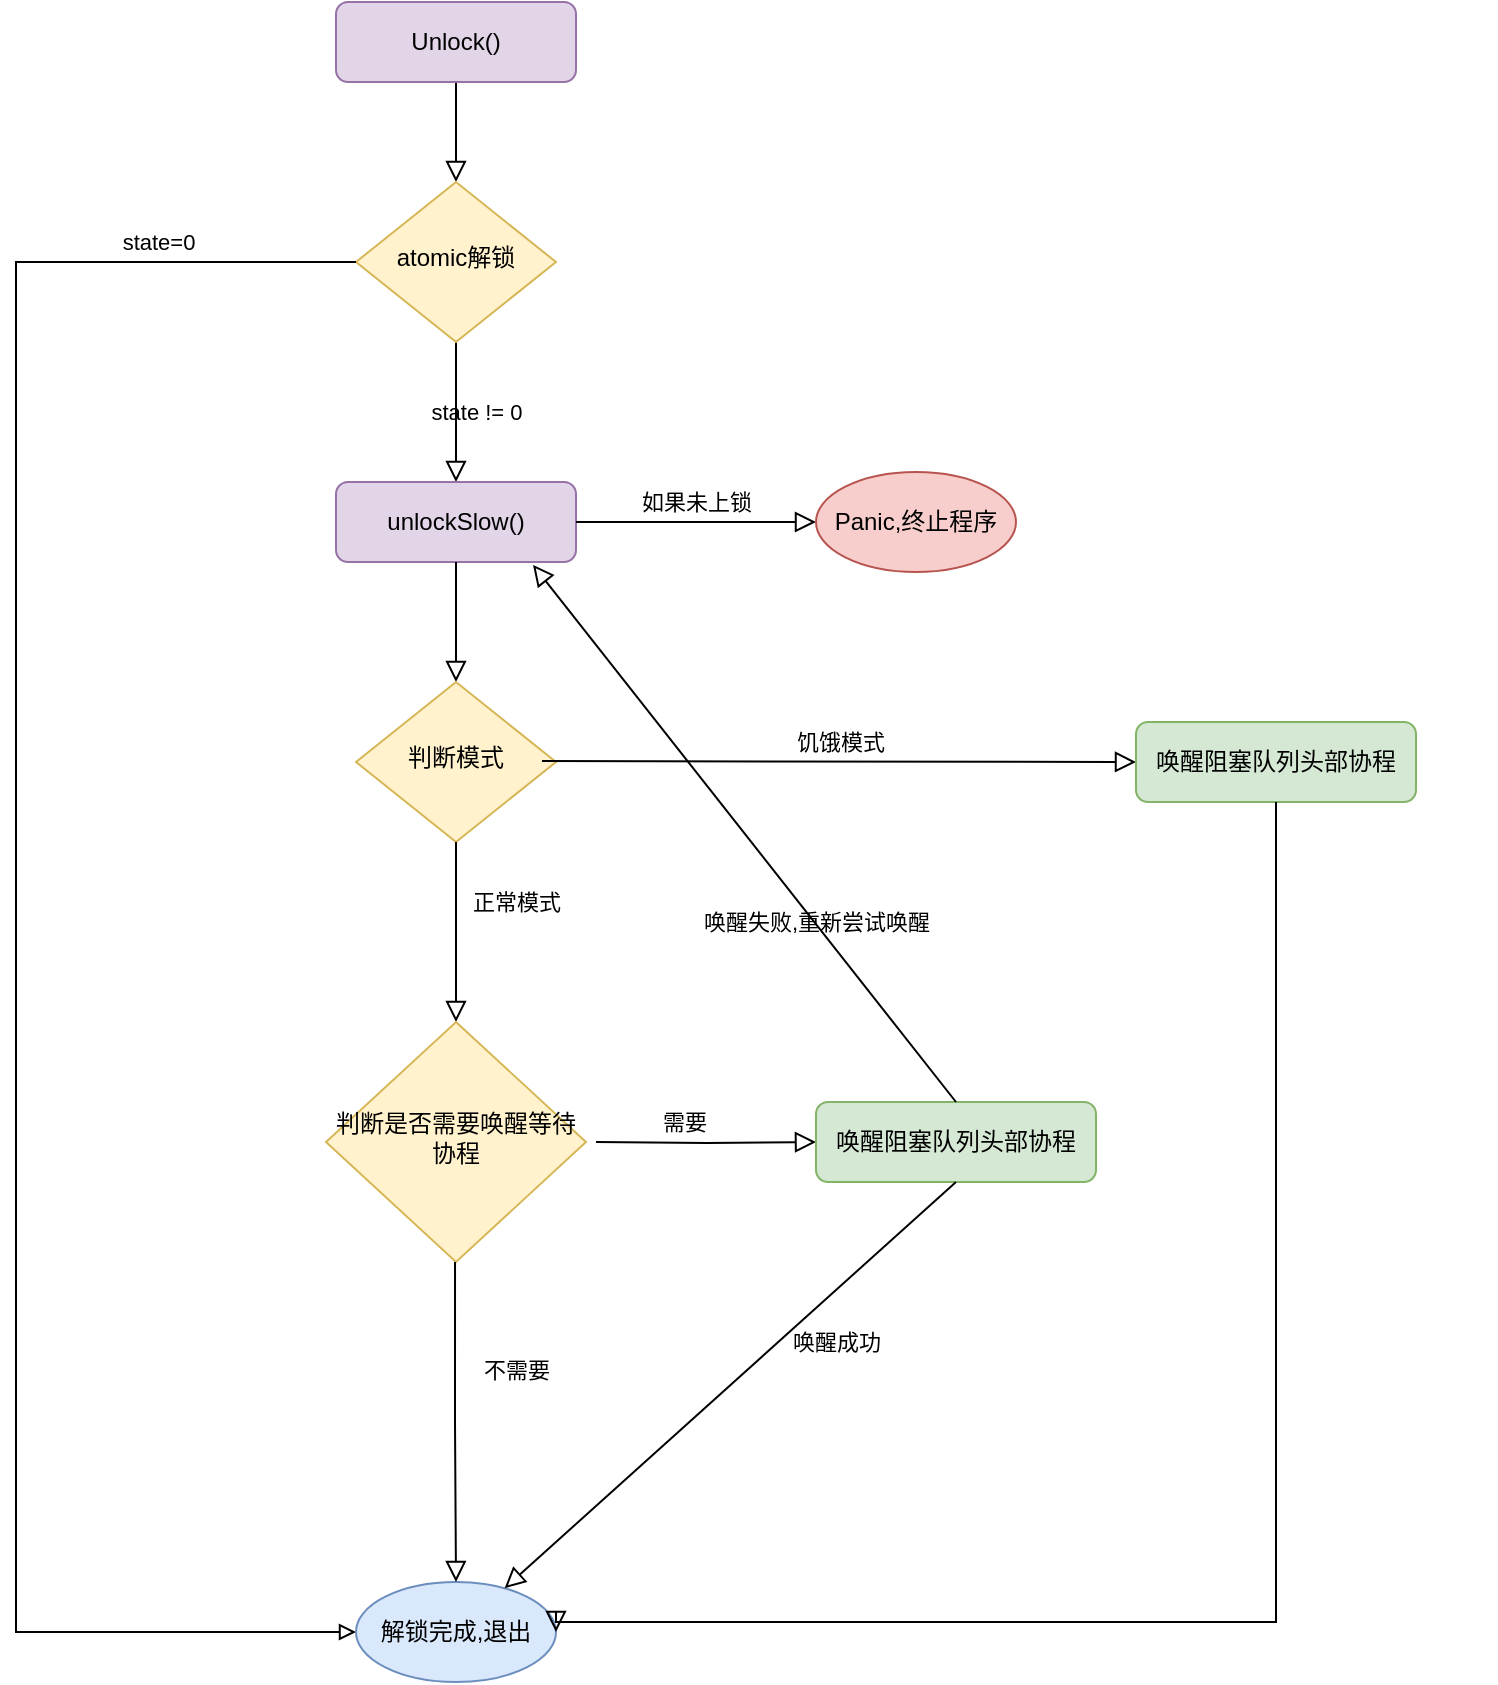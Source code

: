 <mxfile version="21.6.6" type="github">
  <diagram id="C5RBs43oDa-KdzZeNtuy" name="Page-1">
    <mxGraphModel dx="1380" dy="1050" grid="1" gridSize="10" guides="1" tooltips="1" connect="1" arrows="1" fold="1" page="1" pageScale="1" pageWidth="827" pageHeight="1169" math="0" shadow="0">
      <root>
        <mxCell id="WIyWlLk6GJQsqaUBKTNV-0" />
        <mxCell id="WIyWlLk6GJQsqaUBKTNV-1" parent="WIyWlLk6GJQsqaUBKTNV-0" />
        <mxCell id="WIyWlLk6GJQsqaUBKTNV-2" value="" style="rounded=0;html=1;jettySize=auto;orthogonalLoop=1;fontSize=11;endArrow=block;endFill=0;endSize=8;strokeWidth=1;shadow=0;labelBackgroundColor=none;edgeStyle=orthogonalEdgeStyle;" parent="WIyWlLk6GJQsqaUBKTNV-1" source="WIyWlLk6GJQsqaUBKTNV-3" target="WIyWlLk6GJQsqaUBKTNV-6" edge="1">
          <mxGeometry relative="1" as="geometry" />
        </mxCell>
        <mxCell id="WIyWlLk6GJQsqaUBKTNV-3" value="Unlock()" style="rounded=1;whiteSpace=wrap;html=1;fontSize=12;glass=0;strokeWidth=1;shadow=0;fillColor=#e1d5e7;strokeColor=#9673a6;" parent="WIyWlLk6GJQsqaUBKTNV-1" vertex="1">
          <mxGeometry x="250" y="100" width="120" height="40" as="geometry" />
        </mxCell>
        <mxCell id="WIyWlLk6GJQsqaUBKTNV-5" value="state != 0" style="edgeStyle=orthogonalEdgeStyle;rounded=0;html=1;jettySize=auto;orthogonalLoop=1;fontSize=11;endArrow=block;endFill=0;endSize=8;strokeWidth=1;shadow=0;labelBackgroundColor=none;" parent="WIyWlLk6GJQsqaUBKTNV-1" source="WIyWlLk6GJQsqaUBKTNV-6" target="WIyWlLk6GJQsqaUBKTNV-7" edge="1">
          <mxGeometry y="10" relative="1" as="geometry">
            <mxPoint as="offset" />
          </mxGeometry>
        </mxCell>
        <mxCell id="WIyWlLk6GJQsqaUBKTNV-6" value="atomic解锁" style="rhombus;whiteSpace=wrap;html=1;shadow=0;fontFamily=Helvetica;fontSize=12;align=center;strokeWidth=1;spacing=6;spacingTop=-4;fillColor=#fff2cc;strokeColor=#d6b656;" parent="WIyWlLk6GJQsqaUBKTNV-1" vertex="1">
          <mxGeometry x="260" y="190" width="100" height="80" as="geometry" />
        </mxCell>
        <mxCell id="WIyWlLk6GJQsqaUBKTNV-7" value="unlockSlow()" style="rounded=1;whiteSpace=wrap;html=1;fontSize=12;glass=0;strokeWidth=1;shadow=0;fillColor=#e1d5e7;strokeColor=#9673a6;" parent="WIyWlLk6GJQsqaUBKTNV-1" vertex="1">
          <mxGeometry x="250" y="340" width="120" height="40" as="geometry" />
        </mxCell>
        <mxCell id="bxbGkxsg7Wu3GOesiYYJ-5" value="state=0" style="edgeStyle=elbowEdgeStyle;rounded=0;html=1;jettySize=auto;orthogonalLoop=1;fontSize=11;endArrow=block;endFill=0;strokeWidth=1;shadow=0;labelBackgroundColor=none;exitX=0;exitY=0.5;exitDx=0;exitDy=0;entryX=0;entryY=0.5;entryDx=0;entryDy=0;" edge="1" parent="WIyWlLk6GJQsqaUBKTNV-1" source="WIyWlLk6GJQsqaUBKTNV-6" target="bxbGkxsg7Wu3GOesiYYJ-7">
          <mxGeometry x="-0.806" y="-10" relative="1" as="geometry">
            <mxPoint as="offset" />
            <mxPoint x="200" y="230" as="sourcePoint" />
            <mxPoint x="190" y="600" as="targetPoint" />
            <Array as="points">
              <mxPoint x="90" y="470" />
            </Array>
          </mxGeometry>
        </mxCell>
        <mxCell id="bxbGkxsg7Wu3GOesiYYJ-7" value="解锁完成,退出" style="ellipse;whiteSpace=wrap;html=1;fillColor=#dae8fc;strokeColor=#6c8ebf;" vertex="1" parent="WIyWlLk6GJQsqaUBKTNV-1">
          <mxGeometry x="260" y="890" width="100" height="50" as="geometry" />
        </mxCell>
        <mxCell id="bxbGkxsg7Wu3GOesiYYJ-12" value="如果未上锁" style="edgeStyle=orthogonalEdgeStyle;rounded=0;html=1;jettySize=auto;orthogonalLoop=1;fontSize=11;endArrow=block;endFill=0;endSize=8;strokeWidth=1;shadow=0;labelBackgroundColor=none;exitX=1;exitY=0.5;exitDx=0;exitDy=0;" edge="1" parent="WIyWlLk6GJQsqaUBKTNV-1" source="WIyWlLk6GJQsqaUBKTNV-7">
          <mxGeometry x="-0.001" y="10" relative="1" as="geometry">
            <mxPoint as="offset" />
            <mxPoint x="520" y="300" as="sourcePoint" />
            <mxPoint x="490" y="360" as="targetPoint" />
            <Array as="points">
              <mxPoint x="490" y="360" />
              <mxPoint x="490" y="360" />
            </Array>
          </mxGeometry>
        </mxCell>
        <mxCell id="bxbGkxsg7Wu3GOesiYYJ-13" value="Panic,终止程序" style="ellipse;whiteSpace=wrap;html=1;fillColor=#f8cecc;strokeColor=#b85450;" vertex="1" parent="WIyWlLk6GJQsqaUBKTNV-1">
          <mxGeometry x="490" y="335" width="100" height="50" as="geometry" />
        </mxCell>
        <mxCell id="bxbGkxsg7Wu3GOesiYYJ-15" value="" style="edgeStyle=orthogonalEdgeStyle;rounded=0;html=1;jettySize=auto;orthogonalLoop=1;fontSize=11;endArrow=block;endFill=0;endSize=8;strokeWidth=1;shadow=0;labelBackgroundColor=none;exitX=0.5;exitY=1;exitDx=0;exitDy=0;" edge="1" parent="WIyWlLk6GJQsqaUBKTNV-1" source="WIyWlLk6GJQsqaUBKTNV-7">
          <mxGeometry x="-0.001" y="10" relative="1" as="geometry">
            <mxPoint as="offset" />
            <mxPoint x="293" y="440" as="sourcePoint" />
            <mxPoint x="310" y="440" as="targetPoint" />
            <Array as="points">
              <mxPoint x="310" y="440" />
            </Array>
          </mxGeometry>
        </mxCell>
        <mxCell id="bxbGkxsg7Wu3GOesiYYJ-16" value="判断模式" style="rhombus;whiteSpace=wrap;html=1;shadow=0;fontFamily=Helvetica;fontSize=12;align=center;strokeWidth=1;spacing=6;spacingTop=-4;fillColor=#fff2cc;strokeColor=#d6b656;" vertex="1" parent="WIyWlLk6GJQsqaUBKTNV-1">
          <mxGeometry x="260" y="440" width="100" height="80" as="geometry" />
        </mxCell>
        <mxCell id="bxbGkxsg7Wu3GOesiYYJ-18" value="饥饿模式" style="edgeStyle=orthogonalEdgeStyle;rounded=0;html=1;jettySize=auto;orthogonalLoop=1;fontSize=11;endArrow=block;endFill=0;endSize=8;strokeWidth=1;shadow=0;labelBackgroundColor=none;exitX=1;exitY=0.5;exitDx=0;exitDy=0;entryX=0;entryY=0.5;entryDx=0;entryDy=0;" edge="1" parent="WIyWlLk6GJQsqaUBKTNV-1" target="bxbGkxsg7Wu3GOesiYYJ-19">
          <mxGeometry x="-0.001" y="10" relative="1" as="geometry">
            <mxPoint as="offset" />
            <mxPoint x="353" y="479.52" as="sourcePoint" />
            <mxPoint x="640" y="480" as="targetPoint" />
            <Array as="points" />
          </mxGeometry>
        </mxCell>
        <mxCell id="bxbGkxsg7Wu3GOesiYYJ-19" value="唤醒阻塞队列头部协程" style="rounded=1;whiteSpace=wrap;html=1;fontSize=12;glass=0;strokeWidth=1;shadow=0;fillColor=#d5e8d4;strokeColor=#82b366;" vertex="1" parent="WIyWlLk6GJQsqaUBKTNV-1">
          <mxGeometry x="650" y="460" width="140" height="40" as="geometry" />
        </mxCell>
        <mxCell id="bxbGkxsg7Wu3GOesiYYJ-20" value="&lt;br&gt;" style="edgeStyle=orthogonalEdgeStyle;rounded=0;html=1;jettySize=auto;orthogonalLoop=1;fontSize=11;endArrow=block;endFill=0;endSize=8;strokeWidth=1;shadow=0;labelBackgroundColor=none;exitX=0.5;exitY=1;exitDx=0;exitDy=0;entryX=1;entryY=0.5;entryDx=0;entryDy=0;" edge="1" parent="WIyWlLk6GJQsqaUBKTNV-1" source="bxbGkxsg7Wu3GOesiYYJ-19" target="bxbGkxsg7Wu3GOesiYYJ-7">
          <mxGeometry x="-0.181" y="110" relative="1" as="geometry">
            <mxPoint as="offset" />
            <mxPoint x="570" y="550" as="sourcePoint" />
            <mxPoint x="560" y="720" as="targetPoint" />
            <Array as="points">
              <mxPoint x="720" y="910" />
              <mxPoint x="360" y="910" />
            </Array>
          </mxGeometry>
        </mxCell>
        <mxCell id="bxbGkxsg7Wu3GOesiYYJ-21" value="正常模式" style="edgeStyle=orthogonalEdgeStyle;rounded=0;html=1;jettySize=auto;orthogonalLoop=1;fontSize=11;endArrow=block;endFill=0;endSize=8;strokeWidth=1;shadow=0;labelBackgroundColor=none;exitX=0.5;exitY=1;exitDx=0;exitDy=0;" edge="1" parent="WIyWlLk6GJQsqaUBKTNV-1" source="bxbGkxsg7Wu3GOesiYYJ-16">
          <mxGeometry x="-0.333" y="30" relative="1" as="geometry">
            <mxPoint as="offset" />
            <mxPoint x="310" y="570" as="sourcePoint" />
            <mxPoint x="310" y="610" as="targetPoint" />
            <Array as="points">
              <mxPoint x="310" y="600" />
              <mxPoint x="310" y="600" />
            </Array>
          </mxGeometry>
        </mxCell>
        <mxCell id="bxbGkxsg7Wu3GOesiYYJ-22" value="判断是否需要唤醒等待协程" style="rhombus;whiteSpace=wrap;html=1;shadow=0;fontFamily=Helvetica;fontSize=12;align=center;strokeWidth=1;spacing=6;spacingTop=-4;fillColor=#fff2cc;strokeColor=#d6b656;" vertex="1" parent="WIyWlLk6GJQsqaUBKTNV-1">
          <mxGeometry x="245" y="610" width="130" height="120" as="geometry" />
        </mxCell>
        <mxCell id="bxbGkxsg7Wu3GOesiYYJ-23" value="不需要" style="edgeStyle=orthogonalEdgeStyle;rounded=0;html=1;jettySize=auto;orthogonalLoop=1;fontSize=11;endArrow=block;endFill=0;endSize=8;strokeWidth=1;shadow=0;labelBackgroundColor=none;exitX=0.5;exitY=1;exitDx=0;exitDy=0;entryX=0.5;entryY=0;entryDx=0;entryDy=0;" edge="1" parent="WIyWlLk6GJQsqaUBKTNV-1" target="bxbGkxsg7Wu3GOesiYYJ-7">
          <mxGeometry x="-0.333" y="30" relative="1" as="geometry">
            <mxPoint as="offset" />
            <mxPoint x="309.52" y="730" as="sourcePoint" />
            <mxPoint x="309.52" y="820" as="targetPoint" />
            <Array as="points">
              <mxPoint x="309" y="810" />
            </Array>
          </mxGeometry>
        </mxCell>
        <mxCell id="bxbGkxsg7Wu3GOesiYYJ-26" value="需要" style="edgeStyle=orthogonalEdgeStyle;rounded=0;html=1;jettySize=auto;orthogonalLoop=1;fontSize=11;endArrow=block;endFill=0;endSize=8;strokeWidth=1;shadow=0;labelBackgroundColor=none;entryX=0;entryY=0.5;entryDx=0;entryDy=0;" edge="1" parent="WIyWlLk6GJQsqaUBKTNV-1" target="bxbGkxsg7Wu3GOesiYYJ-27">
          <mxGeometry x="-0.2" y="10" relative="1" as="geometry">
            <mxPoint as="offset" />
            <mxPoint x="380" y="670" as="sourcePoint" />
            <mxPoint x="480" y="670" as="targetPoint" />
            <Array as="points" />
          </mxGeometry>
        </mxCell>
        <mxCell id="bxbGkxsg7Wu3GOesiYYJ-27" value="唤醒阻塞队列头部协程" style="rounded=1;whiteSpace=wrap;html=1;fontSize=12;glass=0;strokeWidth=1;shadow=0;fillColor=#d5e8d4;strokeColor=#82b366;" vertex="1" parent="WIyWlLk6GJQsqaUBKTNV-1">
          <mxGeometry x="490" y="650" width="140" height="40" as="geometry" />
        </mxCell>
        <mxCell id="bxbGkxsg7Wu3GOesiYYJ-32" value="唤醒成功" style="rounded=0;html=1;jettySize=auto;orthogonalLoop=1;fontSize=11;endArrow=block;endFill=0;endSize=8;strokeWidth=1;shadow=0;labelBackgroundColor=none;exitX=0.5;exitY=1;exitDx=0;exitDy=0;" edge="1" parent="WIyWlLk6GJQsqaUBKTNV-1" target="bxbGkxsg7Wu3GOesiYYJ-7">
          <mxGeometry x="-0.354" y="19" relative="1" as="geometry">
            <mxPoint as="offset" />
            <mxPoint x="560" y="690" as="sourcePoint" />
            <mxPoint x="430" y="830" as="targetPoint" />
          </mxGeometry>
        </mxCell>
        <mxCell id="bxbGkxsg7Wu3GOesiYYJ-33" value="唤醒失败,重新尝试唤醒" style="rounded=0;html=1;jettySize=auto;orthogonalLoop=1;fontSize=11;endArrow=block;endFill=0;endSize=8;strokeWidth=1;shadow=0;labelBackgroundColor=none;exitX=0.5;exitY=0;exitDx=0;exitDy=0;entryX=0.821;entryY=1.036;entryDx=0;entryDy=0;entryPerimeter=0;" edge="1" parent="WIyWlLk6GJQsqaUBKTNV-1" source="bxbGkxsg7Wu3GOesiYYJ-27" target="WIyWlLk6GJQsqaUBKTNV-7">
          <mxGeometry x="-0.333" y="-1" relative="1" as="geometry">
            <mxPoint as="offset" />
            <mxPoint x="576" y="510" as="sourcePoint" />
            <mxPoint x="350" y="713" as="targetPoint" />
          </mxGeometry>
        </mxCell>
      </root>
    </mxGraphModel>
  </diagram>
</mxfile>
